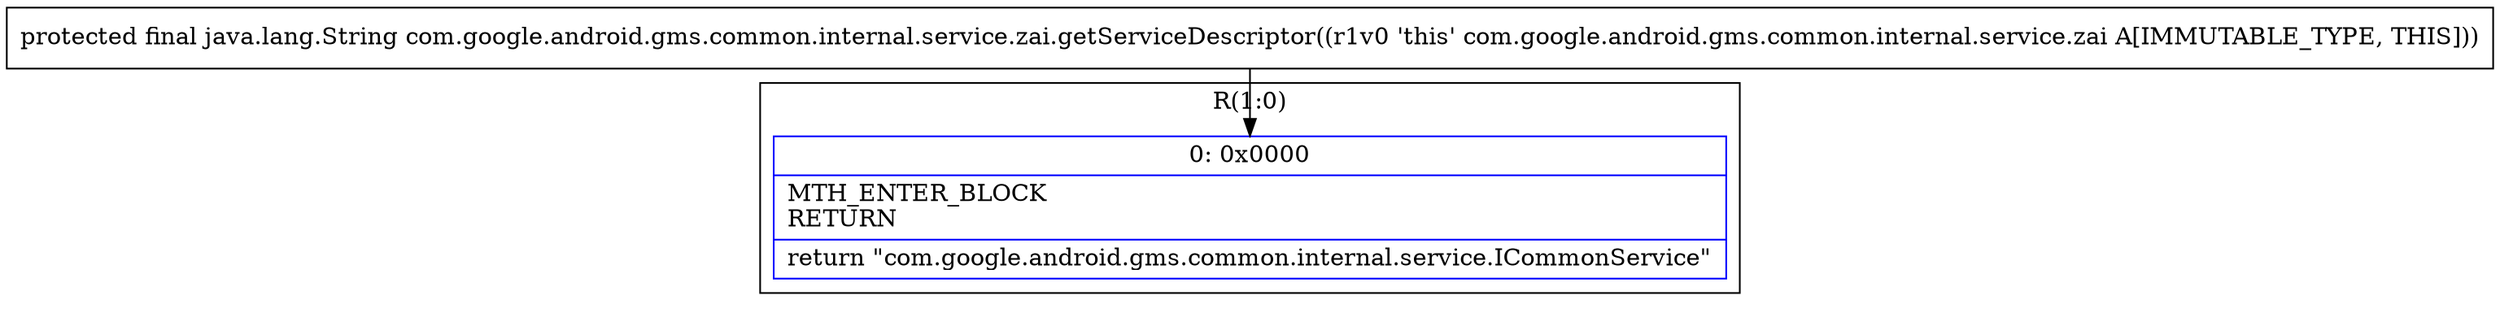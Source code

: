 digraph "CFG forcom.google.android.gms.common.internal.service.zai.getServiceDescriptor()Ljava\/lang\/String;" {
subgraph cluster_Region_1329227255 {
label = "R(1:0)";
node [shape=record,color=blue];
Node_0 [shape=record,label="{0\:\ 0x0000|MTH_ENTER_BLOCK\lRETURN\l|return \"com.google.android.gms.common.internal.service.ICommonService\"\l}"];
}
MethodNode[shape=record,label="{protected final java.lang.String com.google.android.gms.common.internal.service.zai.getServiceDescriptor((r1v0 'this' com.google.android.gms.common.internal.service.zai A[IMMUTABLE_TYPE, THIS])) }"];
MethodNode -> Node_0;
}

